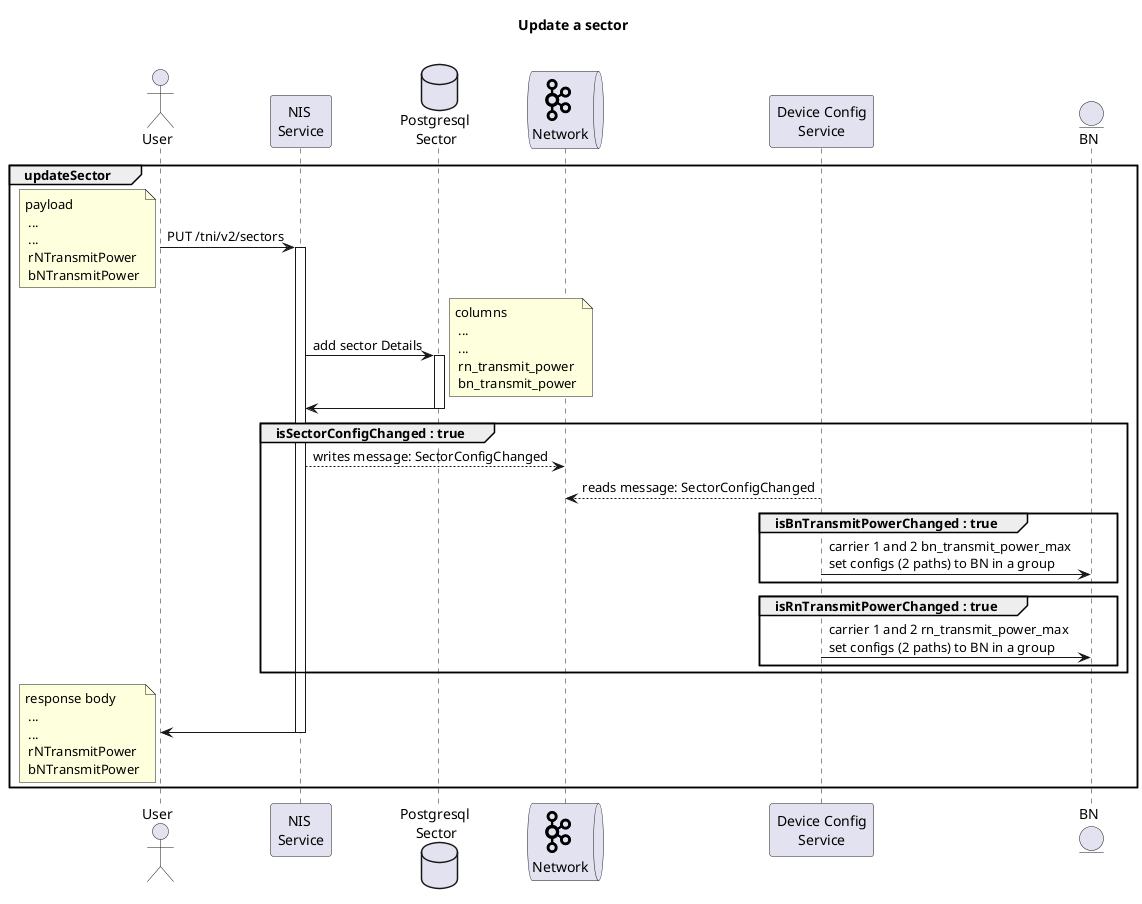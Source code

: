 @startuml

!include <cloudinsight/kafka>

title Update a sector\n

actor "User" as user
participant "NIS \nService" as nis
database "Postgresql \nSector" as tableSector
queue "<$kafka> \nNetwork" as kafka
participant "Device Config\nService" as dcs
entity "BN" as bn

group updateSector
	user -> nis ++: PUT /tni/v2/sectors
	note left: payload \n ... \n ... \n rNTransmitPower \n bNTransmitPower
		nis -> tableSector ++ : add sector Details
		note right: columns \n ...\n ... \n rn_transmit_power \n bn_transmit_power
		tableSector -> nis --
		    group isSectorConfigChanged : true
				nis --> kafka : writes message: SectorConfigChanged
				dcs --> kafka : reads message: SectorConfigChanged
				group isBnTransmitPowerChanged : true
					dcs -> bn : carrier 1 and 2 bn_transmit_power_max \nset configs (2 paths) to BN in a group
				end
				group isRnTransmitPowerChanged : true
					dcs -> bn : carrier 1 and 2 rn_transmit_power_max \nset configs (2 paths) to BN in a group
				end
 		    end
	nis -> user --
	note left: response body \n ... \n ... \n rNTransmitPower \n bNTransmitPower
end

@enduml
